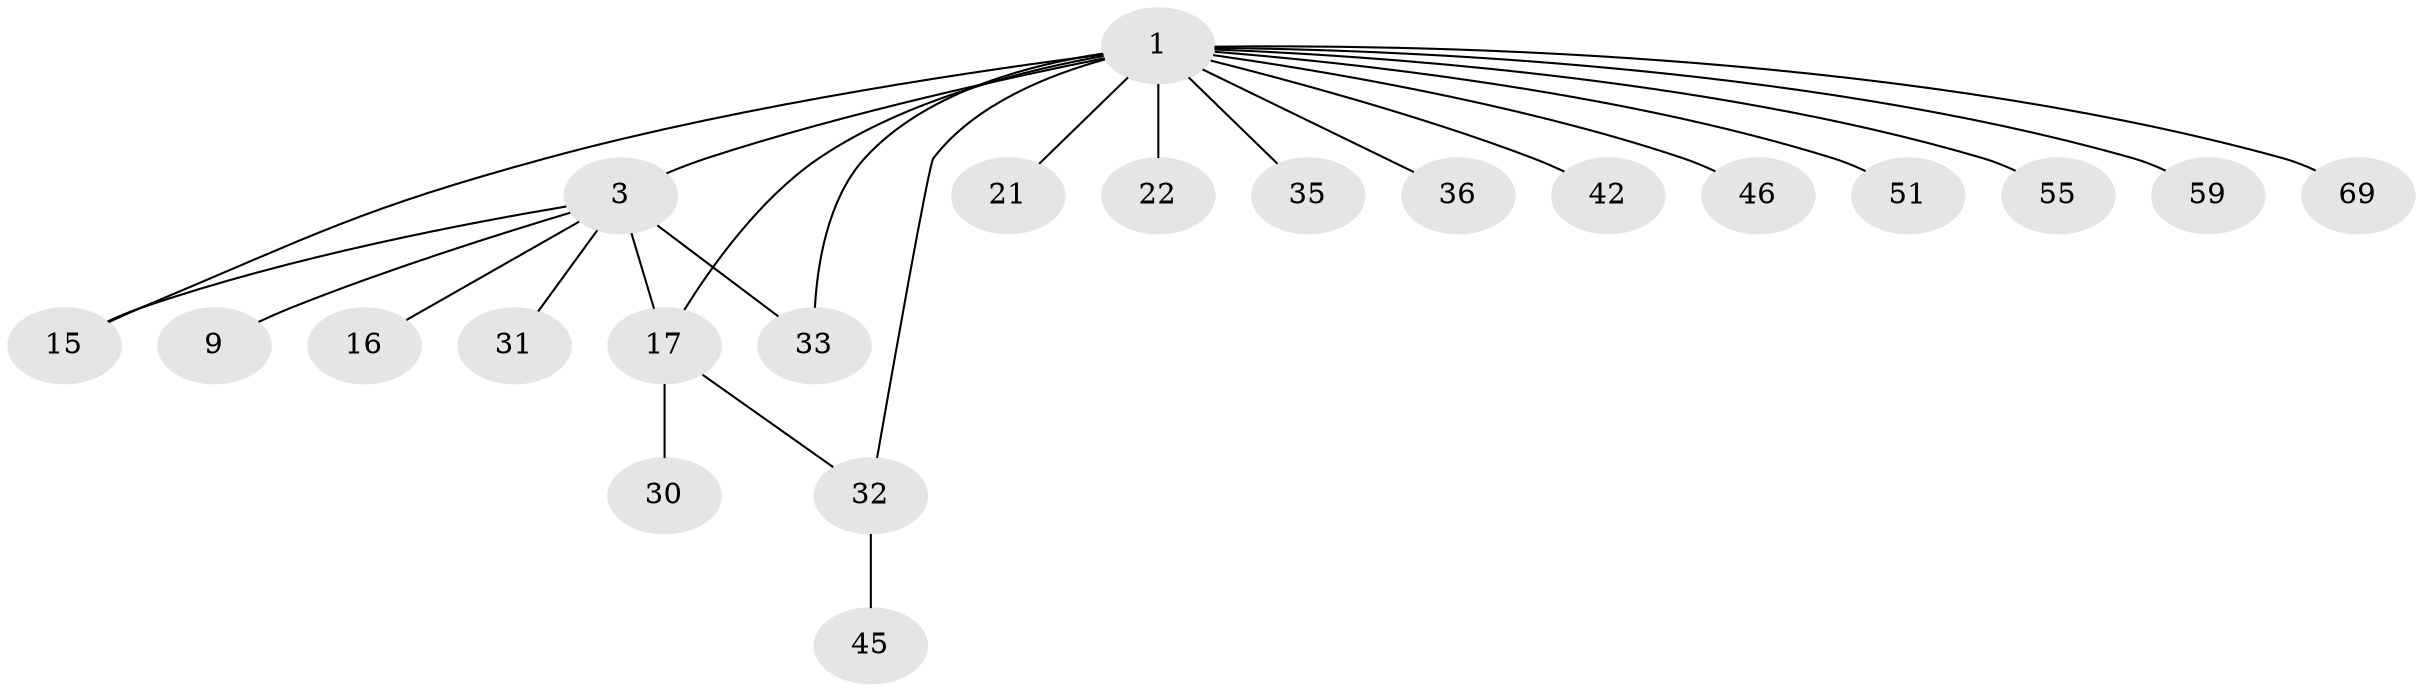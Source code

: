 // original degree distribution, {10: 0.014285714285714285, 4: 0.08571428571428572, 16: 0.014285714285714285, 2: 0.15714285714285714, 1: 0.5428571428571428, 6: 0.014285714285714285, 3: 0.15714285714285714, 5: 0.014285714285714285}
// Generated by graph-tools (version 1.1) at 2025/18/03/04/25 18:18:06]
// undirected, 21 vertices, 24 edges
graph export_dot {
graph [start="1"]
  node [color=gray90,style=filled];
  1 [super="+2+18+19+44+20+11+47+7"];
  3 [super="+14+12+4+6+67+50+49+34+40+5+13"];
  9;
  15 [super="+60+23"];
  16;
  17 [super="+26"];
  21;
  22 [super="+24+27"];
  30;
  31;
  32 [super="+38+64"];
  33 [super="+37+62"];
  35 [super="+56"];
  36;
  42;
  45;
  46;
  51;
  55;
  59;
  69;
  1 -- 22 [weight=2];
  1 -- 46;
  1 -- 3 [weight=3];
  1 -- 51;
  1 -- 55;
  1 -- 32;
  1 -- 21;
  1 -- 15;
  1 -- 35;
  1 -- 36;
  1 -- 17;
  1 -- 69;
  1 -- 42;
  1 -- 59;
  1 -- 33;
  3 -- 9;
  3 -- 31;
  3 -- 16;
  3 -- 17;
  3 -- 15;
  3 -- 33;
  17 -- 32;
  17 -- 30;
  32 -- 45 [weight=2];
}
